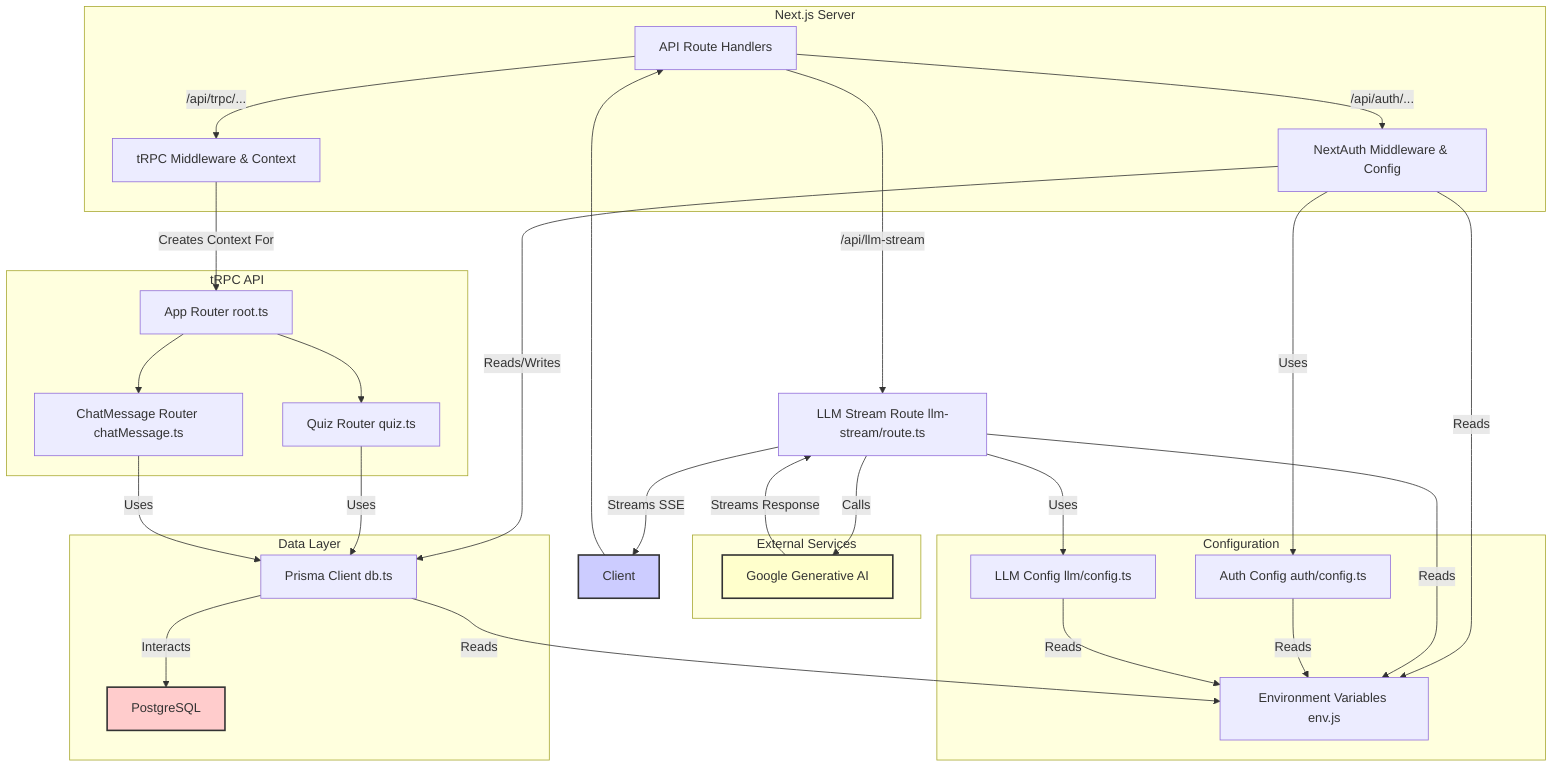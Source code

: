 graph TD
    subgraph "Next.js Server"
        APIRoutes[API Route Handlers]
        TRPCSetup[tRPC Middleware & Context]
        NextAuthSetup[NextAuth Middleware & Config]
    end

subgraph "tRPC API"
AppRouter[App Router root.ts]
QuizRouter[Quiz Router quiz.ts]
ChatMessageRouter[ChatMessage Router chatMessage.ts]
end

subgraph "Data Layer"
PrismaClient[Prisma Client db.ts]
PostgresDB[PostgreSQL]
end

subgraph "External Services"
GoogleAI[Google Generative AI]
end

subgraph "Configuration"
EnvVars[Environment Variables env.js]
AuthConfig[Auth Config auth/config.ts]
LLMConfig[LLM Config llm/config.ts]
end

%% Request Flow
Client --> APIRoutes

APIRoutes -- /api/auth/... --> NextAuthSetup
APIRoutes -- /api/trpc/... --> TRPCSetup
APIRoutes -- /api/llm-stream --> LLMStreamHandler[LLM Stream Route llm-stream/route.ts]

%% Auth Flow
NextAuthSetup -- Uses --> AuthConfig
NextAuthSetup -- Reads/Writes --> PrismaClient

%% tRPC Flow
TRPCSetup -- Creates Context For --> AppRouter
AppRouter --> QuizRouter
AppRouter --> ChatMessageRouter
QuizRouter -- Uses --> PrismaClient
ChatMessageRouter -- Uses --> PrismaClient

%% LLM Stream Flow
LLMStreamHandler -- Uses --> LLMConfig
LLMStreamHandler -- Calls --> GoogleAI
GoogleAI -- Streams Response --> LLMStreamHandler
LLMStreamHandler -- Streams SSE --> Client

%% Data Persistence
PrismaClient -- Interacts --> PostgresDB

%% Configuration Usage
NextAuthSetup -- Reads --> EnvVars
LLMStreamHandler -- Reads --> EnvVars
PrismaClient -- Reads --> EnvVars
AuthConfig -- Reads --> EnvVars
LLMConfig -- Reads --> EnvVars

style Client fill:#ccf,stroke:#333,stroke-width:2px
style GoogleAI fill:#ffc,stroke:#333,stroke-width:2px
style PostgresDB fill:#fcc,stroke:#333,stroke-width:2px